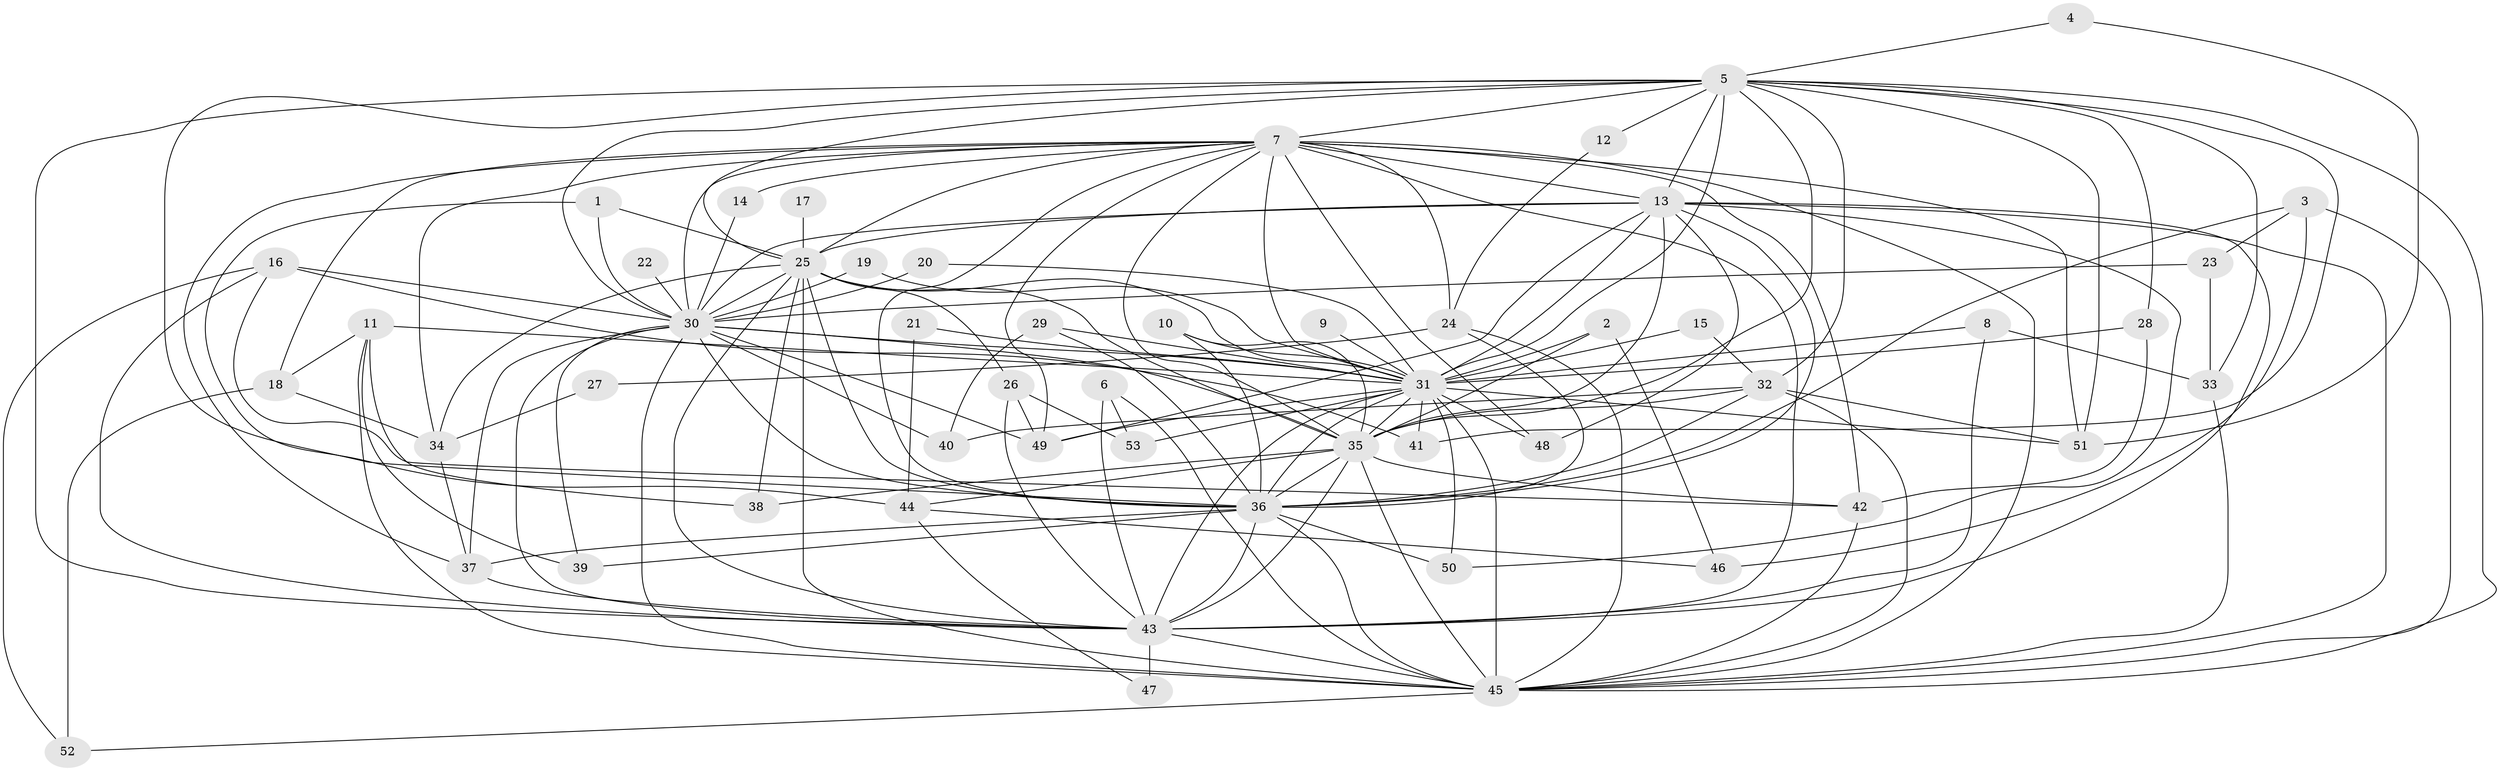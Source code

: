 // original degree distribution, {21: 0.009523809523809525, 16: 0.009523809523809525, 24: 0.01904761904761905, 36: 0.009523809523809525, 19: 0.01904761904761905, 18: 0.009523809523809525, 15: 0.009523809523809525, 23: 0.009523809523809525, 3: 0.20952380952380953, 5: 0.05714285714285714, 7: 0.009523809523809525, 2: 0.5523809523809524, 4: 0.05714285714285714, 6: 0.01904761904761905}
// Generated by graph-tools (version 1.1) at 2025/01/03/09/25 03:01:24]
// undirected, 53 vertices, 155 edges
graph export_dot {
graph [start="1"]
  node [color=gray90,style=filled];
  1;
  2;
  3;
  4;
  5;
  6;
  7;
  8;
  9;
  10;
  11;
  12;
  13;
  14;
  15;
  16;
  17;
  18;
  19;
  20;
  21;
  22;
  23;
  24;
  25;
  26;
  27;
  28;
  29;
  30;
  31;
  32;
  33;
  34;
  35;
  36;
  37;
  38;
  39;
  40;
  41;
  42;
  43;
  44;
  45;
  46;
  47;
  48;
  49;
  50;
  51;
  52;
  53;
  1 -- 25 [weight=1.0];
  1 -- 30 [weight=1.0];
  1 -- 44 [weight=1.0];
  2 -- 31 [weight=1.0];
  2 -- 35 [weight=1.0];
  2 -- 46 [weight=1.0];
  3 -- 23 [weight=1.0];
  3 -- 36 [weight=1.0];
  3 -- 45 [weight=1.0];
  3 -- 46 [weight=1.0];
  4 -- 5 [weight=1.0];
  4 -- 51 [weight=1.0];
  5 -- 7 [weight=1.0];
  5 -- 12 [weight=1.0];
  5 -- 13 [weight=1.0];
  5 -- 25 [weight=1.0];
  5 -- 28 [weight=1.0];
  5 -- 30 [weight=1.0];
  5 -- 31 [weight=1.0];
  5 -- 32 [weight=1.0];
  5 -- 33 [weight=1.0];
  5 -- 35 [weight=1.0];
  5 -- 36 [weight=2.0];
  5 -- 41 [weight=1.0];
  5 -- 43 [weight=2.0];
  5 -- 45 [weight=1.0];
  5 -- 51 [weight=1.0];
  6 -- 43 [weight=1.0];
  6 -- 45 [weight=1.0];
  6 -- 53 [weight=1.0];
  7 -- 13 [weight=1.0];
  7 -- 14 [weight=1.0];
  7 -- 18 [weight=1.0];
  7 -- 24 [weight=1.0];
  7 -- 25 [weight=1.0];
  7 -- 30 [weight=1.0];
  7 -- 31 [weight=1.0];
  7 -- 34 [weight=1.0];
  7 -- 35 [weight=2.0];
  7 -- 36 [weight=1.0];
  7 -- 37 [weight=1.0];
  7 -- 42 [weight=1.0];
  7 -- 43 [weight=1.0];
  7 -- 45 [weight=2.0];
  7 -- 48 [weight=2.0];
  7 -- 49 [weight=1.0];
  7 -- 51 [weight=1.0];
  8 -- 31 [weight=1.0];
  8 -- 33 [weight=1.0];
  8 -- 43 [weight=1.0];
  9 -- 31 [weight=1.0];
  10 -- 31 [weight=1.0];
  10 -- 35 [weight=1.0];
  10 -- 36 [weight=1.0];
  11 -- 18 [weight=1.0];
  11 -- 31 [weight=2.0];
  11 -- 38 [weight=1.0];
  11 -- 39 [weight=1.0];
  11 -- 45 [weight=1.0];
  12 -- 24 [weight=1.0];
  13 -- 25 [weight=1.0];
  13 -- 30 [weight=2.0];
  13 -- 31 [weight=2.0];
  13 -- 35 [weight=1.0];
  13 -- 36 [weight=2.0];
  13 -- 43 [weight=1.0];
  13 -- 45 [weight=2.0];
  13 -- 48 [weight=1.0];
  13 -- 49 [weight=1.0];
  13 -- 50 [weight=1.0];
  14 -- 30 [weight=1.0];
  15 -- 31 [weight=1.0];
  15 -- 32 [weight=1.0];
  16 -- 30 [weight=1.0];
  16 -- 41 [weight=1.0];
  16 -- 42 [weight=1.0];
  16 -- 43 [weight=1.0];
  16 -- 52 [weight=1.0];
  17 -- 25 [weight=1.0];
  18 -- 34 [weight=1.0];
  18 -- 52 [weight=1.0];
  19 -- 30 [weight=1.0];
  19 -- 31 [weight=1.0];
  20 -- 30 [weight=1.0];
  20 -- 31 [weight=1.0];
  21 -- 31 [weight=1.0];
  21 -- 44 [weight=1.0];
  22 -- 30 [weight=1.0];
  23 -- 30 [weight=1.0];
  23 -- 33 [weight=1.0];
  24 -- 27 [weight=1.0];
  24 -- 36 [weight=2.0];
  24 -- 45 [weight=1.0];
  25 -- 26 [weight=1.0];
  25 -- 30 [weight=1.0];
  25 -- 31 [weight=1.0];
  25 -- 34 [weight=1.0];
  25 -- 35 [weight=1.0];
  25 -- 36 [weight=2.0];
  25 -- 38 [weight=1.0];
  25 -- 43 [weight=1.0];
  25 -- 45 [weight=1.0];
  26 -- 43 [weight=1.0];
  26 -- 49 [weight=1.0];
  26 -- 53 [weight=1.0];
  27 -- 34 [weight=1.0];
  28 -- 31 [weight=2.0];
  28 -- 42 [weight=1.0];
  29 -- 31 [weight=1.0];
  29 -- 36 [weight=1.0];
  29 -- 40 [weight=1.0];
  30 -- 31 [weight=1.0];
  30 -- 35 [weight=1.0];
  30 -- 36 [weight=2.0];
  30 -- 37 [weight=1.0];
  30 -- 39 [weight=1.0];
  30 -- 40 [weight=1.0];
  30 -- 43 [weight=1.0];
  30 -- 45 [weight=1.0];
  30 -- 49 [weight=2.0];
  31 -- 35 [weight=1.0];
  31 -- 36 [weight=2.0];
  31 -- 41 [weight=1.0];
  31 -- 43 [weight=3.0];
  31 -- 45 [weight=4.0];
  31 -- 48 [weight=1.0];
  31 -- 49 [weight=1.0];
  31 -- 50 [weight=1.0];
  31 -- 51 [weight=1.0];
  31 -- 53 [weight=1.0];
  32 -- 35 [weight=1.0];
  32 -- 36 [weight=1.0];
  32 -- 40 [weight=1.0];
  32 -- 45 [weight=1.0];
  32 -- 51 [weight=1.0];
  33 -- 45 [weight=1.0];
  34 -- 37 [weight=1.0];
  35 -- 36 [weight=2.0];
  35 -- 38 [weight=1.0];
  35 -- 42 [weight=1.0];
  35 -- 43 [weight=1.0];
  35 -- 44 [weight=2.0];
  35 -- 45 [weight=2.0];
  36 -- 37 [weight=1.0];
  36 -- 39 [weight=1.0];
  36 -- 43 [weight=1.0];
  36 -- 45 [weight=1.0];
  36 -- 50 [weight=1.0];
  37 -- 43 [weight=1.0];
  42 -- 45 [weight=1.0];
  43 -- 45 [weight=1.0];
  43 -- 47 [weight=2.0];
  44 -- 46 [weight=1.0];
  44 -- 47 [weight=1.0];
  45 -- 52 [weight=1.0];
}
